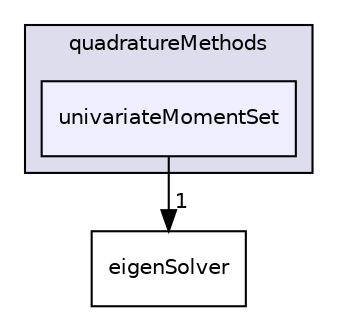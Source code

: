 digraph "/home/alberto/OpenFOAM-dev/albertop-dev/applications/development/OpenQBMM-dev/OpenQBMM-dev/src/quadratureMethods/univariateMomentSet" {
  bgcolor=transparent;
  compound=true
  node [ fontsize="10", fontname="Helvetica"];
  edge [ labelfontsize="10", labelfontname="Helvetica"];
  subgraph clusterdir_e5e55741046256e9bd55bcdd3654ccb9 {
    graph [ bgcolor="#ddddee", pencolor="black", label="quadratureMethods" fontname="Helvetica", fontsize="10", URL="dir_e5e55741046256e9bd55bcdd3654ccb9.html"]
  dir_7423af8eeb458c8e9e12074daec10d2d [shape=box, label="univariateMomentSet", style="filled", fillcolor="#eeeeff", pencolor="black", URL="dir_7423af8eeb458c8e9e12074daec10d2d.html"];
  }
  dir_1140c78c6728b5733e418ec45eaef0bd [shape=box label="eigenSolver" URL="dir_1140c78c6728b5733e418ec45eaef0bd.html"];
  dir_7423af8eeb458c8e9e12074daec10d2d->dir_1140c78c6728b5733e418ec45eaef0bd [headlabel="1", labeldistance=1.5 headhref="dir_000044_000001.html"];
}
